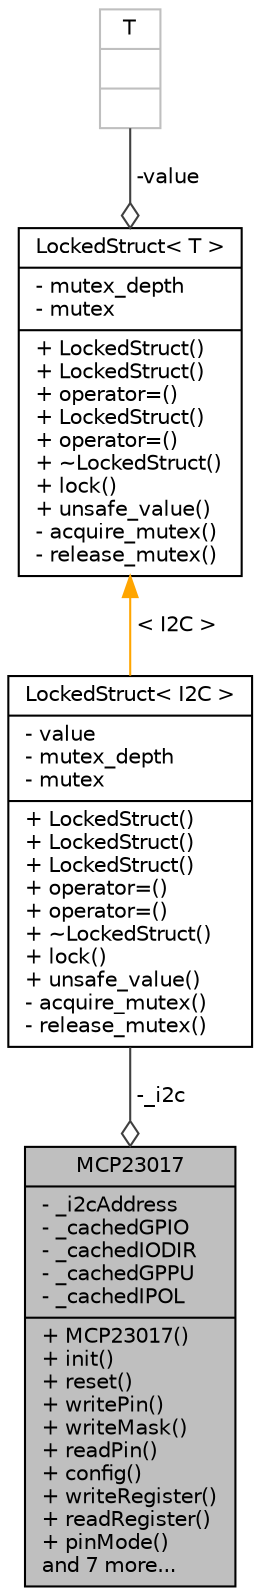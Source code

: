 digraph "MCP23017"
{
  edge [fontname="Helvetica",fontsize="10",labelfontname="Helvetica",labelfontsize="10"];
  node [fontname="Helvetica",fontsize="10",shape=record];
  Node1 [label="{MCP23017\n|- _i2cAddress\l- _cachedGPIO\l- _cachedIODIR\l- _cachedGPPU\l- _cachedIPOL\l|+ MCP23017()\l+ init()\l+ reset()\l+ writePin()\l+ writeMask()\l+ readPin()\l+ config()\l+ writeRegister()\l+ readRegister()\l+ pinMode()\land 7 more...\l}",height=0.2,width=0.4,color="black", fillcolor="grey75", style="filled", fontcolor="black"];
  Node2 -> Node1 [color="grey25",fontsize="10",style="solid",label=" -_i2c" ,arrowhead="odiamond",fontname="Helvetica"];
  Node2 [label="{LockedStruct\< I2C \>\n|- value\l- mutex_depth\l- mutex\l|+ LockedStruct()\l+ LockedStruct()\l+ LockedStruct()\l+ operator=()\l+ operator=()\l+ ~LockedStruct()\l+ lock()\l+ unsafe_value()\l- acquire_mutex()\l- release_mutex()\l}",height=0.2,width=0.4,color="black", fillcolor="white", style="filled",URL="$struct_locked_struct.html"];
  Node3 -> Node2 [dir="back",color="orange",fontsize="10",style="solid",label=" \< I2C \>" ,fontname="Helvetica"];
  Node3 [label="{LockedStruct\< T \>\n|- mutex_depth\l- mutex\l|+ LockedStruct()\l+ LockedStruct()\l+ operator=()\l+ LockedStruct()\l+ operator=()\l+ ~LockedStruct()\l+ lock()\l+ unsafe_value()\l- acquire_mutex()\l- release_mutex()\l}",height=0.2,width=0.4,color="black", fillcolor="white", style="filled",URL="$struct_locked_struct.html",tooltip="A locked-struct abstraction. "];
  Node4 -> Node3 [color="grey25",fontsize="10",style="solid",label=" -value" ,arrowhead="odiamond",fontname="Helvetica"];
  Node4 [label="{T\n||}",height=0.2,width=0.4,color="grey75", fillcolor="white", style="filled"];
}
